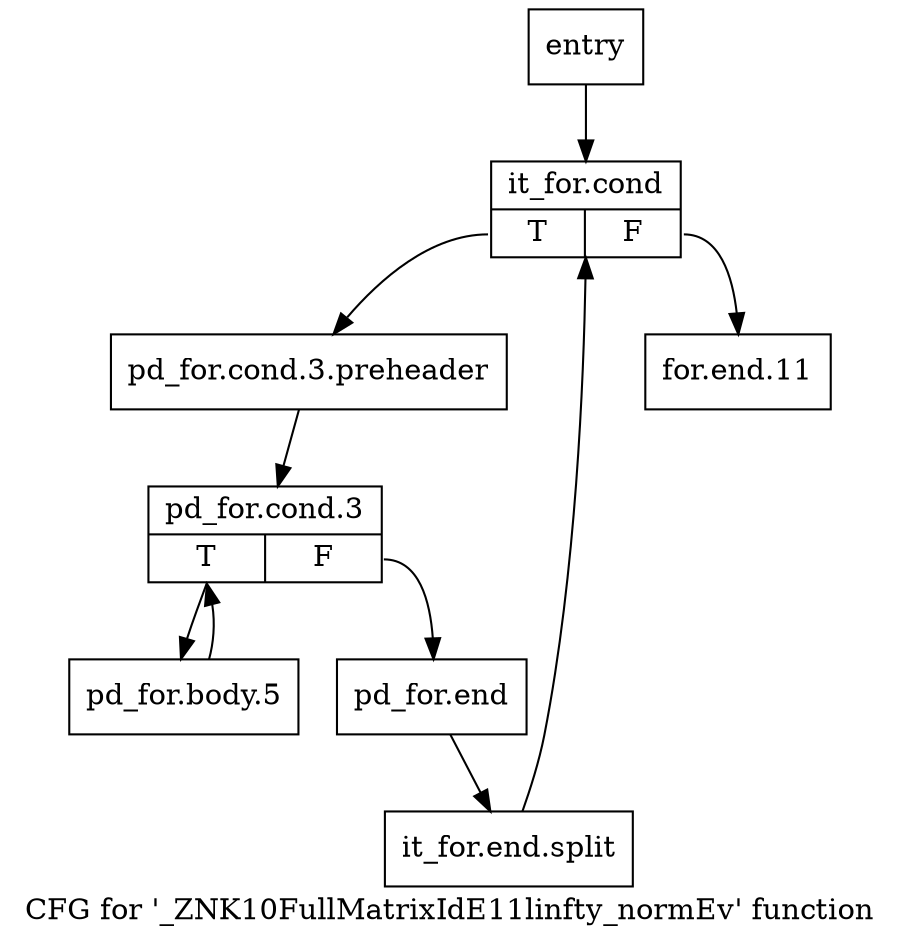 digraph "CFG for '_ZNK10FullMatrixIdE11linfty_normEv' function" {
	label="CFG for '_ZNK10FullMatrixIdE11linfty_normEv' function";

	Node0x4838820 [shape=record,label="{entry}"];
	Node0x4838820 -> Node0x4838870;
	Node0x4838870 [shape=record,label="{it_for.cond|{<s0>T|<s1>F}}"];
	Node0x4838870:s0 -> Node0x48388c0;
	Node0x4838870:s1 -> Node0x4838a00;
	Node0x48388c0 [shape=record,label="{pd_for.cond.3.preheader}"];
	Node0x48388c0 -> Node0x4838910;
	Node0x4838910 [shape=record,label="{pd_for.cond.3|{<s0>T|<s1>F}}"];
	Node0x4838910:s0 -> Node0x4838960;
	Node0x4838910:s1 -> Node0x48389b0;
	Node0x4838960 [shape=record,label="{pd_for.body.5}"];
	Node0x4838960 -> Node0x4838910;
	Node0x48389b0 [shape=record,label="{pd_for.end}"];
	Node0x48389b0 -> Node0xa857e40;
	Node0xa857e40 [shape=record,label="{it_for.end.split}"];
	Node0xa857e40 -> Node0x4838870;
	Node0x4838a00 [shape=record,label="{for.end.11}"];
}
